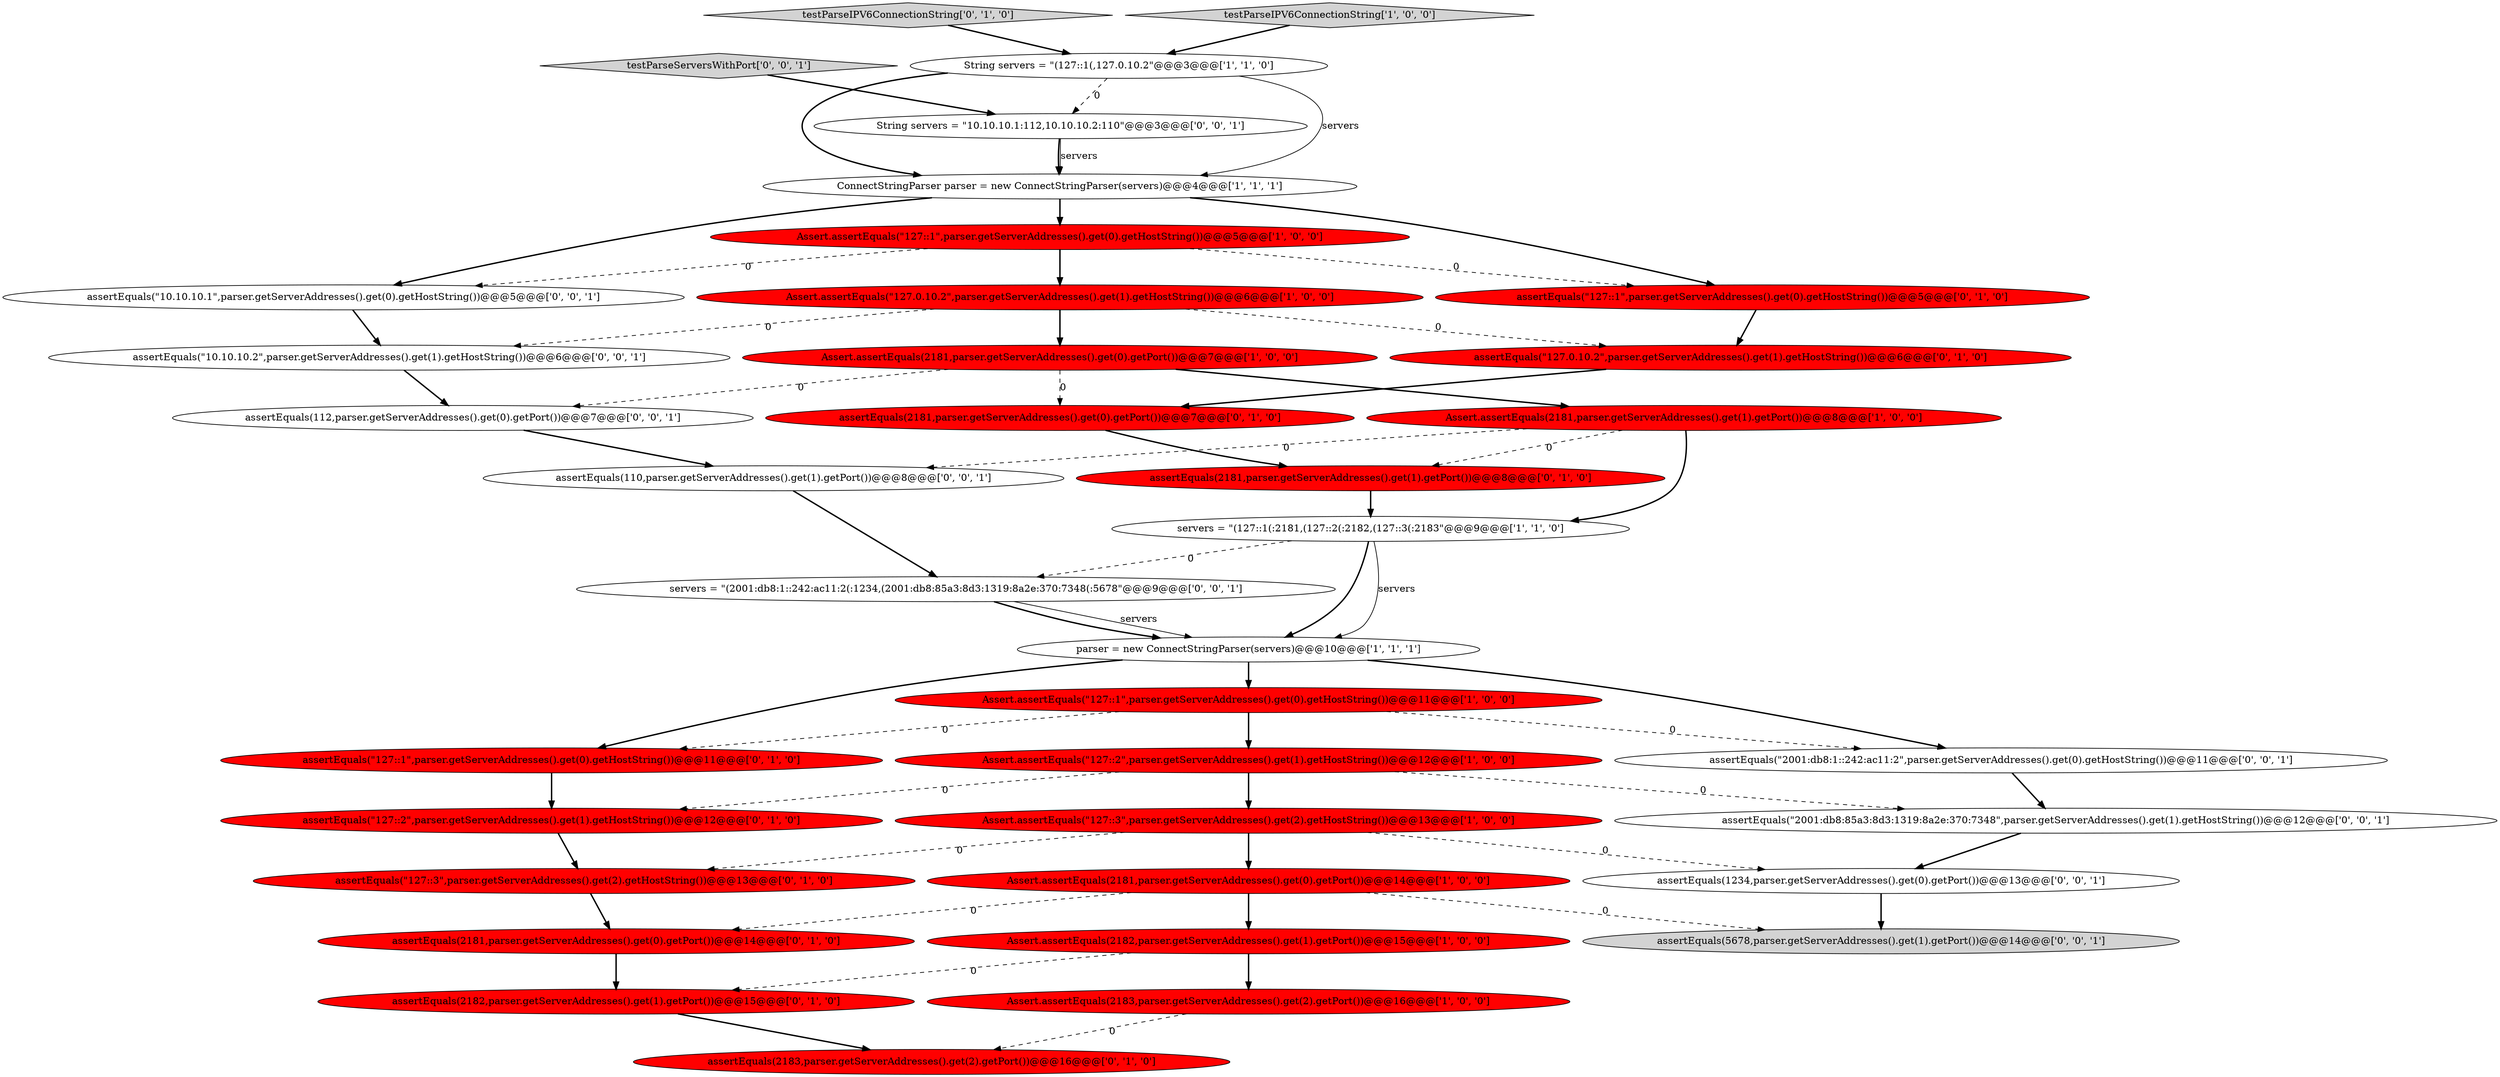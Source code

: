digraph {
36 [style = filled, label = "String servers = \"10.10.10.1:112,10.10.10.2:110\"@@@3@@@['0', '0', '1']", fillcolor = white, shape = ellipse image = "AAA0AAABBB3BBB"];
0 [style = filled, label = "Assert.assertEquals(\"127::1\",parser.getServerAddresses().get(0).getHostString())@@@5@@@['1', '0', '0']", fillcolor = red, shape = ellipse image = "AAA1AAABBB1BBB"];
25 [style = filled, label = "assertEquals(\"127.0.10.2\",parser.getServerAddresses().get(1).getHostString())@@@6@@@['0', '1', '0']", fillcolor = red, shape = ellipse image = "AAA1AAABBB2BBB"];
30 [style = filled, label = "assertEquals(110,parser.getServerAddresses().get(1).getPort())@@@8@@@['0', '0', '1']", fillcolor = white, shape = ellipse image = "AAA0AAABBB3BBB"];
1 [style = filled, label = "Assert.assertEquals(2181,parser.getServerAddresses().get(1).getPort())@@@8@@@['1', '0', '0']", fillcolor = red, shape = ellipse image = "AAA1AAABBB1BBB"];
5 [style = filled, label = "Assert.assertEquals(2181,parser.getServerAddresses().get(0).getPort())@@@14@@@['1', '0', '0']", fillcolor = red, shape = ellipse image = "AAA1AAABBB1BBB"];
32 [style = filled, label = "assertEquals(112,parser.getServerAddresses().get(0).getPort())@@@7@@@['0', '0', '1']", fillcolor = white, shape = ellipse image = "AAA0AAABBB3BBB"];
12 [style = filled, label = "Assert.assertEquals(\"127::2\",parser.getServerAddresses().get(1).getHostString())@@@12@@@['1', '0', '0']", fillcolor = red, shape = ellipse image = "AAA1AAABBB1BBB"];
9 [style = filled, label = "Assert.assertEquals(2182,parser.getServerAddresses().get(1).getPort())@@@15@@@['1', '0', '0']", fillcolor = red, shape = ellipse image = "AAA1AAABBB1BBB"];
28 [style = filled, label = "assertEquals(1234,parser.getServerAddresses().get(0).getPort())@@@13@@@['0', '0', '1']", fillcolor = white, shape = ellipse image = "AAA0AAABBB3BBB"];
20 [style = filled, label = "assertEquals(\"127::2\",parser.getServerAddresses().get(1).getHostString())@@@12@@@['0', '1', '0']", fillcolor = red, shape = ellipse image = "AAA1AAABBB2BBB"];
4 [style = filled, label = "Assert.assertEquals(\"127::1\",parser.getServerAddresses().get(0).getHostString())@@@11@@@['1', '0', '0']", fillcolor = red, shape = ellipse image = "AAA1AAABBB1BBB"];
15 [style = filled, label = "assertEquals(2181,parser.getServerAddresses().get(1).getPort())@@@8@@@['0', '1', '0']", fillcolor = red, shape = ellipse image = "AAA1AAABBB2BBB"];
31 [style = filled, label = "assertEquals(\"10.10.10.1\",parser.getServerAddresses().get(0).getHostString())@@@5@@@['0', '0', '1']", fillcolor = white, shape = ellipse image = "AAA0AAABBB3BBB"];
29 [style = filled, label = "servers = \"(2001:db8:1::242:ac11:2(:1234,(2001:db8:85a3:8d3:1319:8a2e:370:7348(:5678\"@@@9@@@['0', '0', '1']", fillcolor = white, shape = ellipse image = "AAA0AAABBB3BBB"];
7 [style = filled, label = "servers = \"(127::1(:2181,(127::2(:2182,(127::3(:2183\"@@@9@@@['1', '1', '0']", fillcolor = white, shape = ellipse image = "AAA0AAABBB1BBB"];
11 [style = filled, label = "Assert.assertEquals(2181,parser.getServerAddresses().get(0).getPort())@@@7@@@['1', '0', '0']", fillcolor = red, shape = ellipse image = "AAA1AAABBB1BBB"];
21 [style = filled, label = "assertEquals(2182,parser.getServerAddresses().get(1).getPort())@@@15@@@['0', '1', '0']", fillcolor = red, shape = ellipse image = "AAA1AAABBB2BBB"];
10 [style = filled, label = "Assert.assertEquals(2183,parser.getServerAddresses().get(2).getPort())@@@16@@@['1', '0', '0']", fillcolor = red, shape = ellipse image = "AAA1AAABBB1BBB"];
8 [style = filled, label = "ConnectStringParser parser = new ConnectStringParser(servers)@@@4@@@['1', '1', '1']", fillcolor = white, shape = ellipse image = "AAA0AAABBB1BBB"];
14 [style = filled, label = "Assert.assertEquals(\"127::3\",parser.getServerAddresses().get(2).getHostString())@@@13@@@['1', '0', '0']", fillcolor = red, shape = ellipse image = "AAA1AAABBB1BBB"];
23 [style = filled, label = "assertEquals(\"127::1\",parser.getServerAddresses().get(0).getHostString())@@@11@@@['0', '1', '0']", fillcolor = red, shape = ellipse image = "AAA1AAABBB2BBB"];
35 [style = filled, label = "testParseServersWithPort['0', '0', '1']", fillcolor = lightgray, shape = diamond image = "AAA0AAABBB3BBB"];
24 [style = filled, label = "testParseIPV6ConnectionString['0', '1', '0']", fillcolor = lightgray, shape = diamond image = "AAA0AAABBB2BBB"];
18 [style = filled, label = "assertEquals(2181,parser.getServerAddresses().get(0).getPort())@@@14@@@['0', '1', '0']", fillcolor = red, shape = ellipse image = "AAA1AAABBB2BBB"];
2 [style = filled, label = "parser = new ConnectStringParser(servers)@@@10@@@['1', '1', '1']", fillcolor = white, shape = ellipse image = "AAA0AAABBB1BBB"];
26 [style = filled, label = "assertEquals(\"10.10.10.2\",parser.getServerAddresses().get(1).getHostString())@@@6@@@['0', '0', '1']", fillcolor = white, shape = ellipse image = "AAA0AAABBB3BBB"];
34 [style = filled, label = "assertEquals(5678,parser.getServerAddresses().get(1).getPort())@@@14@@@['0', '0', '1']", fillcolor = lightgray, shape = ellipse image = "AAA0AAABBB3BBB"];
19 [style = filled, label = "assertEquals(2183,parser.getServerAddresses().get(2).getPort())@@@16@@@['0', '1', '0']", fillcolor = red, shape = ellipse image = "AAA1AAABBB2BBB"];
16 [style = filled, label = "assertEquals(\"127::3\",parser.getServerAddresses().get(2).getHostString())@@@13@@@['0', '1', '0']", fillcolor = red, shape = ellipse image = "AAA1AAABBB2BBB"];
6 [style = filled, label = "Assert.assertEquals(\"127.0.10.2\",parser.getServerAddresses().get(1).getHostString())@@@6@@@['1', '0', '0']", fillcolor = red, shape = ellipse image = "AAA1AAABBB1BBB"];
22 [style = filled, label = "assertEquals(\"127::1\",parser.getServerAddresses().get(0).getHostString())@@@5@@@['0', '1', '0']", fillcolor = red, shape = ellipse image = "AAA1AAABBB2BBB"];
3 [style = filled, label = "String servers = \"(127::1(,127.0.10.2\"@@@3@@@['1', '1', '0']", fillcolor = white, shape = ellipse image = "AAA0AAABBB1BBB"];
33 [style = filled, label = "assertEquals(\"2001:db8:85a3:8d3:1319:8a2e:370:7348\",parser.getServerAddresses().get(1).getHostString())@@@12@@@['0', '0', '1']", fillcolor = white, shape = ellipse image = "AAA0AAABBB3BBB"];
13 [style = filled, label = "testParseIPV6ConnectionString['1', '0', '0']", fillcolor = lightgray, shape = diamond image = "AAA0AAABBB1BBB"];
17 [style = filled, label = "assertEquals(2181,parser.getServerAddresses().get(0).getPort())@@@7@@@['0', '1', '0']", fillcolor = red, shape = ellipse image = "AAA1AAABBB2BBB"];
27 [style = filled, label = "assertEquals(\"2001:db8:1::242:ac11:2\",parser.getServerAddresses().get(0).getHostString())@@@11@@@['0', '0', '1']", fillcolor = white, shape = ellipse image = "AAA0AAABBB3BBB"];
11->32 [style = dashed, label="0"];
14->28 [style = dashed, label="0"];
22->25 [style = bold, label=""];
23->20 [style = bold, label=""];
29->2 [style = solid, label="servers"];
16->18 [style = bold, label=""];
12->33 [style = dashed, label="0"];
26->32 [style = bold, label=""];
12->20 [style = dashed, label="0"];
7->2 [style = solid, label="servers"];
5->9 [style = bold, label=""];
15->7 [style = bold, label=""];
21->19 [style = bold, label=""];
8->31 [style = bold, label=""];
0->6 [style = bold, label=""];
11->1 [style = bold, label=""];
36->8 [style = solid, label="servers"];
28->34 [style = bold, label=""];
1->15 [style = dashed, label="0"];
10->19 [style = dashed, label="0"];
3->36 [style = dashed, label="0"];
33->28 [style = bold, label=""];
1->30 [style = dashed, label="0"];
4->27 [style = dashed, label="0"];
11->17 [style = dashed, label="0"];
9->10 [style = bold, label=""];
5->18 [style = dashed, label="0"];
32->30 [style = bold, label=""];
2->4 [style = bold, label=""];
1->7 [style = bold, label=""];
25->17 [style = bold, label=""];
30->29 [style = bold, label=""];
0->22 [style = dashed, label="0"];
5->34 [style = dashed, label="0"];
8->22 [style = bold, label=""];
8->0 [style = bold, label=""];
3->8 [style = solid, label="servers"];
2->23 [style = bold, label=""];
31->26 [style = bold, label=""];
29->2 [style = bold, label=""];
20->16 [style = bold, label=""];
13->3 [style = bold, label=""];
6->25 [style = dashed, label="0"];
9->21 [style = dashed, label="0"];
7->2 [style = bold, label=""];
6->26 [style = dashed, label="0"];
3->8 [style = bold, label=""];
6->11 [style = bold, label=""];
0->31 [style = dashed, label="0"];
12->14 [style = bold, label=""];
17->15 [style = bold, label=""];
36->8 [style = bold, label=""];
4->12 [style = bold, label=""];
2->27 [style = bold, label=""];
7->29 [style = dashed, label="0"];
27->33 [style = bold, label=""];
14->16 [style = dashed, label="0"];
18->21 [style = bold, label=""];
35->36 [style = bold, label=""];
4->23 [style = dashed, label="0"];
24->3 [style = bold, label=""];
14->5 [style = bold, label=""];
}
